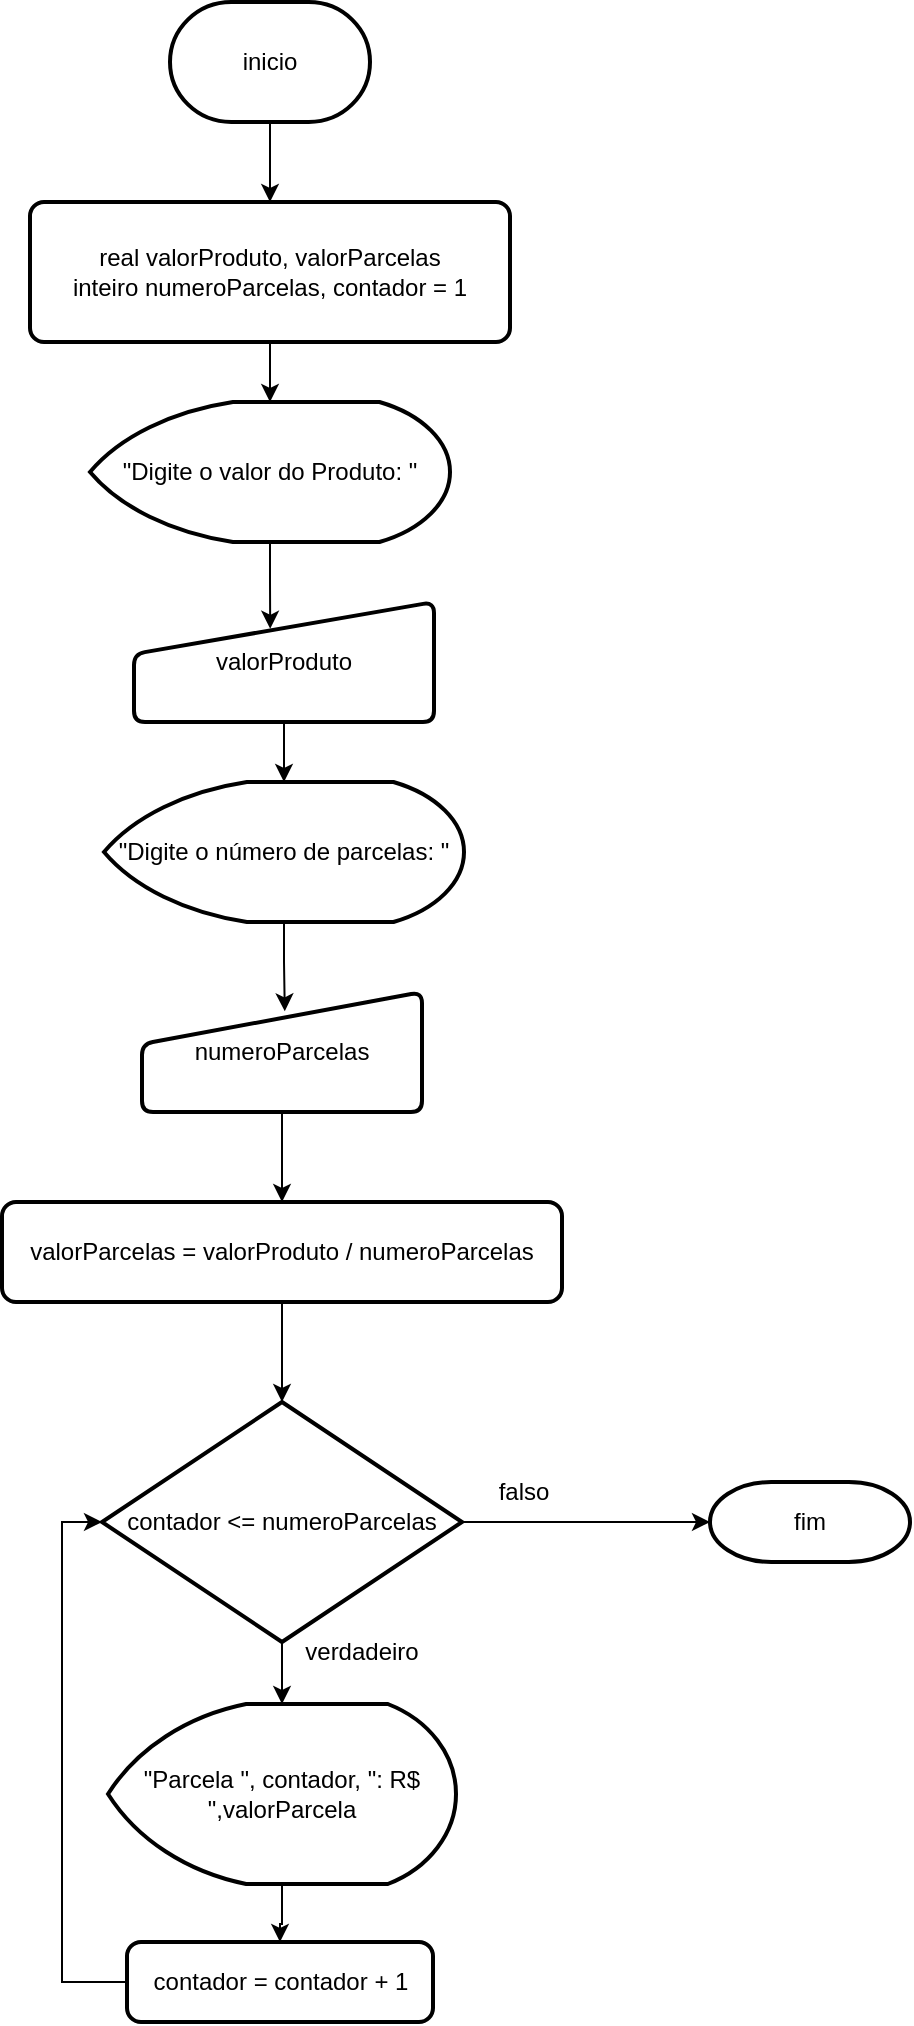 <mxfile version="28.2.8">
  <diagram name="Página-1" id="9xeKR69NaMELX4KjxUSX">
    <mxGraphModel dx="1096" dy="676" grid="1" gridSize="10" guides="1" tooltips="1" connect="1" arrows="1" fold="1" page="1" pageScale="1" pageWidth="827" pageHeight="1169" math="0" shadow="0">
      <root>
        <mxCell id="0" />
        <mxCell id="1" parent="0" />
        <mxCell id="iJ2UFjAkCdch31DN2l2D-3" value="" style="edgeStyle=orthogonalEdgeStyle;rounded=0;orthogonalLoop=1;jettySize=auto;html=1;" edge="1" parent="1" source="iJ2UFjAkCdch31DN2l2D-1" target="iJ2UFjAkCdch31DN2l2D-2">
          <mxGeometry relative="1" as="geometry" />
        </mxCell>
        <mxCell id="iJ2UFjAkCdch31DN2l2D-1" value="inicio" style="strokeWidth=2;html=1;shape=mxgraph.flowchart.terminator;whiteSpace=wrap;" vertex="1" parent="1">
          <mxGeometry x="250" y="30" width="100" height="60" as="geometry" />
        </mxCell>
        <mxCell id="iJ2UFjAkCdch31DN2l2D-5" value="" style="edgeStyle=orthogonalEdgeStyle;rounded=0;orthogonalLoop=1;jettySize=auto;html=1;" edge="1" parent="1" source="iJ2UFjAkCdch31DN2l2D-2" target="iJ2UFjAkCdch31DN2l2D-4">
          <mxGeometry relative="1" as="geometry" />
        </mxCell>
        <mxCell id="iJ2UFjAkCdch31DN2l2D-2" value="real valorProduto, valorParcelas&lt;div&gt;inteiro numeroParcelas, contador = 1&lt;/div&gt;" style="rounded=1;whiteSpace=wrap;html=1;absoluteArcSize=1;arcSize=14;strokeWidth=2;" vertex="1" parent="1">
          <mxGeometry x="180" y="130" width="240" height="70" as="geometry" />
        </mxCell>
        <mxCell id="iJ2UFjAkCdch31DN2l2D-4" value="&quot;Digite o valor do Produto: &quot;" style="strokeWidth=2;html=1;shape=mxgraph.flowchart.display;whiteSpace=wrap;" vertex="1" parent="1">
          <mxGeometry x="210" y="230" width="180" height="70" as="geometry" />
        </mxCell>
        <mxCell id="iJ2UFjAkCdch31DN2l2D-10" value="" style="edgeStyle=orthogonalEdgeStyle;rounded=0;orthogonalLoop=1;jettySize=auto;html=1;" edge="1" parent="1" source="iJ2UFjAkCdch31DN2l2D-6" target="iJ2UFjAkCdch31DN2l2D-9">
          <mxGeometry relative="1" as="geometry" />
        </mxCell>
        <mxCell id="iJ2UFjAkCdch31DN2l2D-6" value="valorProduto" style="html=1;strokeWidth=2;shape=manualInput;whiteSpace=wrap;rounded=1;size=26;arcSize=11;" vertex="1" parent="1">
          <mxGeometry x="232" y="330" width="150" height="60" as="geometry" />
        </mxCell>
        <mxCell id="iJ2UFjAkCdch31DN2l2D-8" style="edgeStyle=orthogonalEdgeStyle;rounded=0;orthogonalLoop=1;jettySize=auto;html=1;entryX=0.454;entryY=0.223;entryDx=0;entryDy=0;entryPerimeter=0;" edge="1" parent="1" source="iJ2UFjAkCdch31DN2l2D-4" target="iJ2UFjAkCdch31DN2l2D-6">
          <mxGeometry relative="1" as="geometry" />
        </mxCell>
        <mxCell id="iJ2UFjAkCdch31DN2l2D-9" value="&quot;Digite o número de parcelas: &quot;" style="strokeWidth=2;html=1;shape=mxgraph.flowchart.display;whiteSpace=wrap;" vertex="1" parent="1">
          <mxGeometry x="217" y="420" width="180" height="70" as="geometry" />
        </mxCell>
        <mxCell id="iJ2UFjAkCdch31DN2l2D-14" style="edgeStyle=orthogonalEdgeStyle;rounded=0;orthogonalLoop=1;jettySize=auto;html=1;" edge="1" parent="1" source="iJ2UFjAkCdch31DN2l2D-11" target="iJ2UFjAkCdch31DN2l2D-13">
          <mxGeometry relative="1" as="geometry" />
        </mxCell>
        <mxCell id="iJ2UFjAkCdch31DN2l2D-11" value="numeroParcelas" style="html=1;strokeWidth=2;shape=manualInput;whiteSpace=wrap;rounded=1;size=26;arcSize=11;" vertex="1" parent="1">
          <mxGeometry x="236" y="525" width="140" height="60" as="geometry" />
        </mxCell>
        <mxCell id="iJ2UFjAkCdch31DN2l2D-12" style="edgeStyle=orthogonalEdgeStyle;rounded=0;orthogonalLoop=1;jettySize=auto;html=1;entryX=0.51;entryY=0.161;entryDx=0;entryDy=0;entryPerimeter=0;" edge="1" parent="1" source="iJ2UFjAkCdch31DN2l2D-9" target="iJ2UFjAkCdch31DN2l2D-11">
          <mxGeometry relative="1" as="geometry">
            <mxPoint x="310" y="530" as="targetPoint" />
          </mxGeometry>
        </mxCell>
        <mxCell id="iJ2UFjAkCdch31DN2l2D-13" value="valorParcelas = valorProduto / numeroParcelas" style="rounded=1;whiteSpace=wrap;html=1;absoluteArcSize=1;arcSize=14;strokeWidth=2;" vertex="1" parent="1">
          <mxGeometry x="166" y="630" width="280" height="50" as="geometry" />
        </mxCell>
        <mxCell id="iJ2UFjAkCdch31DN2l2D-15" value="contador &amp;lt;= numeroParcelas" style="strokeWidth=2;html=1;shape=mxgraph.flowchart.decision;whiteSpace=wrap;" vertex="1" parent="1">
          <mxGeometry x="216" y="730" width="180" height="120" as="geometry" />
        </mxCell>
        <mxCell id="iJ2UFjAkCdch31DN2l2D-16" style="edgeStyle=orthogonalEdgeStyle;rounded=0;orthogonalLoop=1;jettySize=auto;html=1;entryX=0.5;entryY=0;entryDx=0;entryDy=0;entryPerimeter=0;" edge="1" parent="1" source="iJ2UFjAkCdch31DN2l2D-13" target="iJ2UFjAkCdch31DN2l2D-15">
          <mxGeometry relative="1" as="geometry" />
        </mxCell>
        <mxCell id="iJ2UFjAkCdch31DN2l2D-20" style="edgeStyle=orthogonalEdgeStyle;rounded=0;orthogonalLoop=1;jettySize=auto;html=1;entryX=0.5;entryY=0;entryDx=0;entryDy=0;" edge="1" parent="1" source="iJ2UFjAkCdch31DN2l2D-17" target="iJ2UFjAkCdch31DN2l2D-19">
          <mxGeometry relative="1" as="geometry" />
        </mxCell>
        <mxCell id="iJ2UFjAkCdch31DN2l2D-17" value="&quot;Parcela &quot;, contador, &quot;: R$ &quot;,valorParcela" style="strokeWidth=2;html=1;shape=mxgraph.flowchart.display;whiteSpace=wrap;" vertex="1" parent="1">
          <mxGeometry x="219" y="881" width="174" height="90" as="geometry" />
        </mxCell>
        <mxCell id="iJ2UFjAkCdch31DN2l2D-18" style="edgeStyle=orthogonalEdgeStyle;rounded=0;orthogonalLoop=1;jettySize=auto;html=1;entryX=0.5;entryY=0;entryDx=0;entryDy=0;entryPerimeter=0;" edge="1" parent="1" source="iJ2UFjAkCdch31DN2l2D-15" target="iJ2UFjAkCdch31DN2l2D-17">
          <mxGeometry relative="1" as="geometry" />
        </mxCell>
        <mxCell id="iJ2UFjAkCdch31DN2l2D-19" value="contador = contador + 1" style="rounded=1;whiteSpace=wrap;html=1;absoluteArcSize=1;arcSize=14;strokeWidth=2;" vertex="1" parent="1">
          <mxGeometry x="228.5" y="1000" width="153" height="40" as="geometry" />
        </mxCell>
        <mxCell id="iJ2UFjAkCdch31DN2l2D-21" style="edgeStyle=orthogonalEdgeStyle;rounded=0;orthogonalLoop=1;jettySize=auto;html=1;entryX=0;entryY=0.5;entryDx=0;entryDy=0;entryPerimeter=0;" edge="1" parent="1" source="iJ2UFjAkCdch31DN2l2D-19" target="iJ2UFjAkCdch31DN2l2D-15">
          <mxGeometry relative="1" as="geometry">
            <Array as="points">
              <mxPoint x="196" y="1020" />
              <mxPoint x="196" y="790" />
            </Array>
          </mxGeometry>
        </mxCell>
        <mxCell id="iJ2UFjAkCdch31DN2l2D-22" value="verdadeiro" style="text;html=1;whiteSpace=wrap;strokeColor=none;fillColor=none;align=center;verticalAlign=middle;rounded=0;" vertex="1" parent="1">
          <mxGeometry x="316" y="840" width="60" height="30" as="geometry" />
        </mxCell>
        <mxCell id="iJ2UFjAkCdch31DN2l2D-23" value="fim" style="strokeWidth=2;html=1;shape=mxgraph.flowchart.terminator;whiteSpace=wrap;" vertex="1" parent="1">
          <mxGeometry x="520" y="770" width="100" height="40" as="geometry" />
        </mxCell>
        <mxCell id="iJ2UFjAkCdch31DN2l2D-24" style="edgeStyle=orthogonalEdgeStyle;rounded=0;orthogonalLoop=1;jettySize=auto;html=1;entryX=0;entryY=0.5;entryDx=0;entryDy=0;entryPerimeter=0;" edge="1" parent="1" source="iJ2UFjAkCdch31DN2l2D-15" target="iJ2UFjAkCdch31DN2l2D-23">
          <mxGeometry relative="1" as="geometry" />
        </mxCell>
        <mxCell id="iJ2UFjAkCdch31DN2l2D-25" value="falso" style="text;html=1;whiteSpace=wrap;strokeColor=none;fillColor=none;align=center;verticalAlign=middle;rounded=0;" vertex="1" parent="1">
          <mxGeometry x="397" y="760" width="60" height="30" as="geometry" />
        </mxCell>
      </root>
    </mxGraphModel>
  </diagram>
</mxfile>
